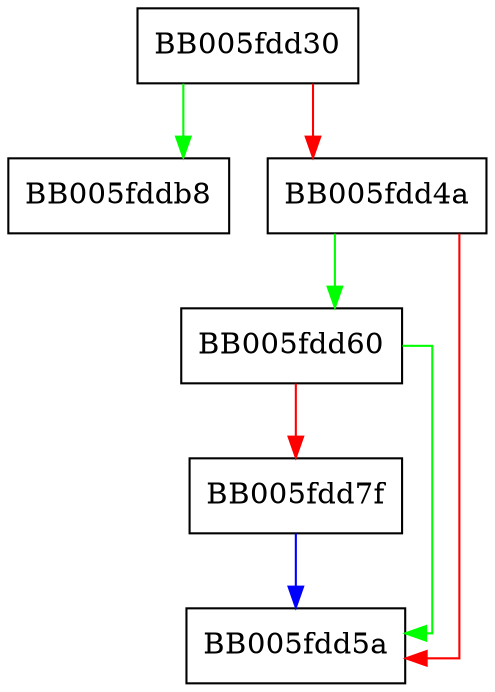 digraph provider_flush_store_cache {
  node [shape="box"];
  graph [splines=ortho];
  BB005fdd30 -> BB005fddb8 [color="green"];
  BB005fdd30 -> BB005fdd4a [color="red"];
  BB005fdd4a -> BB005fdd60 [color="green"];
  BB005fdd4a -> BB005fdd5a [color="red"];
  BB005fdd60 -> BB005fdd5a [color="green"];
  BB005fdd60 -> BB005fdd7f [color="red"];
  BB005fdd7f -> BB005fdd5a [color="blue"];
}